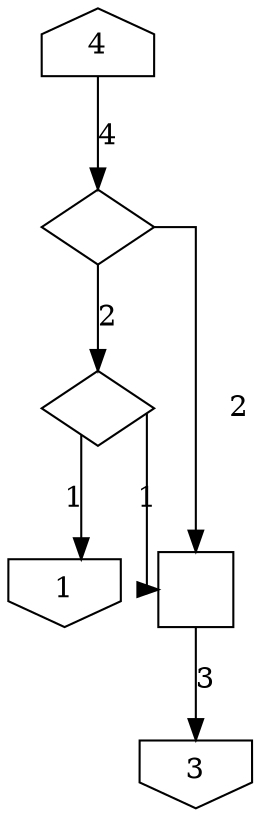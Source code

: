 digraph "1to3" {
	graph [splines=ortho]
	140336419516272 [label=4 shape=house]
	140336419516224 [label="" shape=diamond]
	140336419514352 [label="" shape=diamond]
	140336419516128 [label=1 shape=invhouse]
	140336419514352 -> 140336419516128 [label=1 constraint=True]
	140336419513872 [label="" shape=square]
	140336419514016 [label=3 shape=invhouse]
	140336419513872 -> 140336419514016 [label=3 constraint=True]
	140336419514352 -> 140336419513872 [label=1 constraint=True]
	140336419516224 -> 140336419513872 [label=2 constraint=False]
	140336419516224 -> 140336419514352 [label=2 constraint=True]
	140336419516272 -> 140336419516224 [label=4 constraint=True]
}
